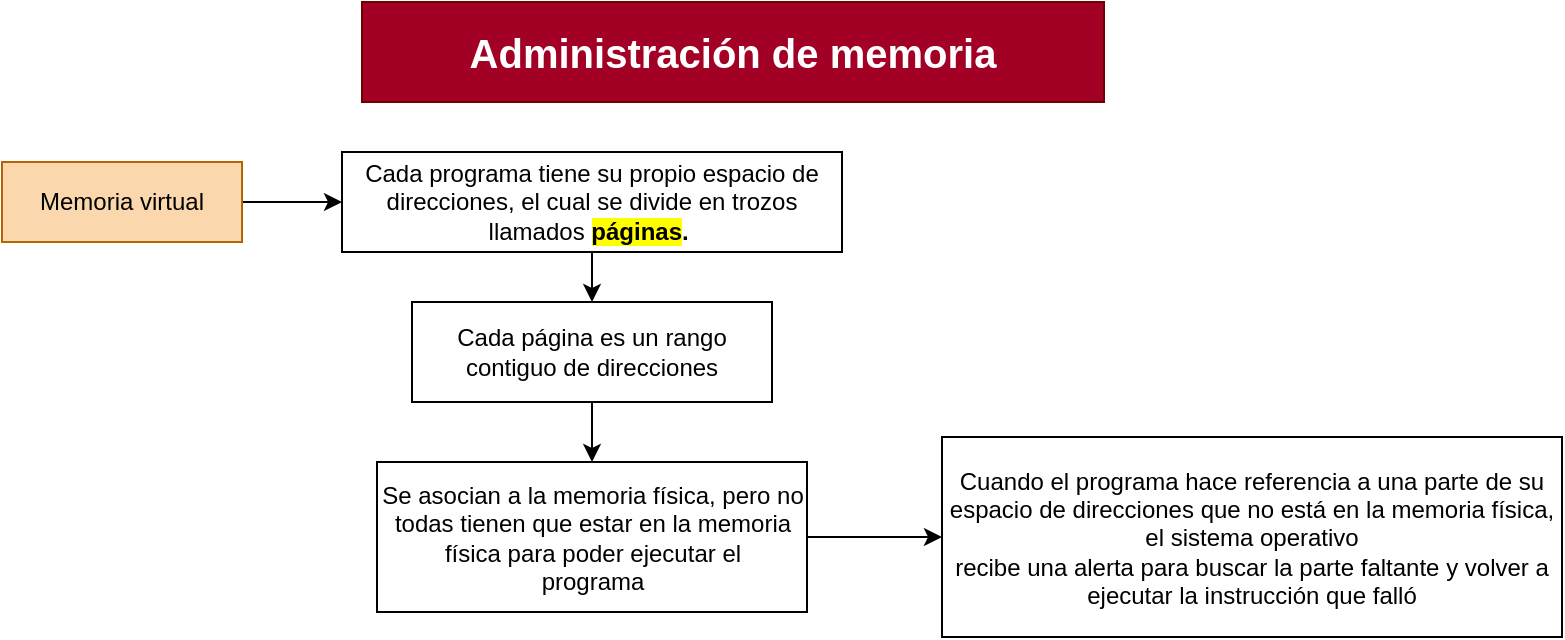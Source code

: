 <mxfile version="21.3.2" type="github">
  <diagram name="Página-1" id="Nm0uC9RnBJCZ1rB6JZC-">
    <mxGraphModel dx="839" dy="492" grid="1" gridSize="10" guides="1" tooltips="1" connect="1" arrows="1" fold="1" page="1" pageScale="1" pageWidth="827" pageHeight="1169" math="0" shadow="0">
      <root>
        <mxCell id="0" />
        <mxCell id="1" parent="0" />
        <mxCell id="eljkDkrcAiI4HZhlrct5-1" value="&lt;font style=&quot;font-size: 20px;&quot;&gt;&lt;b style=&quot;font-size: 20px;&quot;&gt;&lt;span style=&quot;font-size: 20px;&quot;&gt;Administración de memoria&lt;/span&gt;&lt;/b&gt;&lt;/font&gt;" style="text;html=1;strokeColor=#6F0000;fillColor=#a20025;align=center;verticalAlign=middle;whiteSpace=wrap;rounded=0;fontColor=#ffffff;fontSize=20;" parent="1" vertex="1">
          <mxGeometry x="220" y="40" width="371" height="50" as="geometry" />
        </mxCell>
        <mxCell id="eljkDkrcAiI4HZhlrct5-4" style="edgeStyle=orthogonalEdgeStyle;rounded=0;orthogonalLoop=1;jettySize=auto;html=1;exitX=1;exitY=0.5;exitDx=0;exitDy=0;" parent="1" source="eljkDkrcAiI4HZhlrct5-2" target="eljkDkrcAiI4HZhlrct5-3" edge="1">
          <mxGeometry relative="1" as="geometry" />
        </mxCell>
        <mxCell id="eljkDkrcAiI4HZhlrct5-2" value="Memoria virtual" style="rounded=0;whiteSpace=wrap;html=1;fillColor=#fad7ac;strokeColor=#b46504;" parent="1" vertex="1">
          <mxGeometry x="40" y="120" width="120" height="40" as="geometry" />
        </mxCell>
        <mxCell id="m4izKbtvh7duc2V27hQV-3" style="edgeStyle=orthogonalEdgeStyle;rounded=0;orthogonalLoop=1;jettySize=auto;html=1;exitX=0.5;exitY=1;exitDx=0;exitDy=0;" edge="1" parent="1" source="eljkDkrcAiI4HZhlrct5-3" target="m4izKbtvh7duc2V27hQV-2">
          <mxGeometry relative="1" as="geometry" />
        </mxCell>
        <mxCell id="eljkDkrcAiI4HZhlrct5-3" value="Cada programa tiene su propio espacio de direcciones, el cual se divide en trozos llamados &lt;b&gt;&lt;span style=&quot;background-color: rgb(255, 255, 0);&quot;&gt;páginas&lt;/span&gt;.&lt;/b&gt;&amp;nbsp;" style="rounded=0;whiteSpace=wrap;html=1;" parent="1" vertex="1">
          <mxGeometry x="210" y="115" width="250" height="50" as="geometry" />
        </mxCell>
        <mxCell id="m4izKbtvh7duc2V27hQV-1" value="Cuando el programa hace referencia a una parte de su espacio de direcciones que &lt;span class=&quot;fontstyle2&quot;&gt;no &lt;/span&gt;&lt;span class=&quot;fontstyle0&quot;&gt;está en la memoria física, el sistema operativo&lt;br&gt;recibe una alerta para buscar la parte faltante y volver a ejecutar la instrucción que falló&lt;/span&gt; &lt;br/&gt;" style="rounded=0;whiteSpace=wrap;html=1;" vertex="1" parent="1">
          <mxGeometry x="510" y="257.5" width="310" height="100" as="geometry" />
        </mxCell>
        <mxCell id="m4izKbtvh7duc2V27hQV-5" style="edgeStyle=orthogonalEdgeStyle;rounded=0;orthogonalLoop=1;jettySize=auto;html=1;exitX=0.5;exitY=1;exitDx=0;exitDy=0;" edge="1" parent="1" source="m4izKbtvh7duc2V27hQV-2" target="m4izKbtvh7duc2V27hQV-4">
          <mxGeometry relative="1" as="geometry" />
        </mxCell>
        <mxCell id="m4izKbtvh7duc2V27hQV-2" value="Cada página es un rango contiguo de direcciones &lt;br/&gt;" style="rounded=0;whiteSpace=wrap;html=1;" vertex="1" parent="1">
          <mxGeometry x="245" y="190" width="180" height="50" as="geometry" />
        </mxCell>
        <mxCell id="m4izKbtvh7duc2V27hQV-6" style="edgeStyle=orthogonalEdgeStyle;rounded=0;orthogonalLoop=1;jettySize=auto;html=1;exitX=1;exitY=0.5;exitDx=0;exitDy=0;entryX=0;entryY=0.5;entryDx=0;entryDy=0;" edge="1" parent="1" source="m4izKbtvh7duc2V27hQV-4" target="m4izKbtvh7duc2V27hQV-1">
          <mxGeometry relative="1" as="geometry" />
        </mxCell>
        <mxCell id="m4izKbtvh7duc2V27hQV-4" value="Se asocian a la memoria física, pero no todas tienen que estar en la memoria física para poder ejecutar el&lt;br&gt;programa " style="rounded=0;whiteSpace=wrap;html=1;" vertex="1" parent="1">
          <mxGeometry x="227.5" y="270" width="215" height="75" as="geometry" />
        </mxCell>
      </root>
    </mxGraphModel>
  </diagram>
</mxfile>
